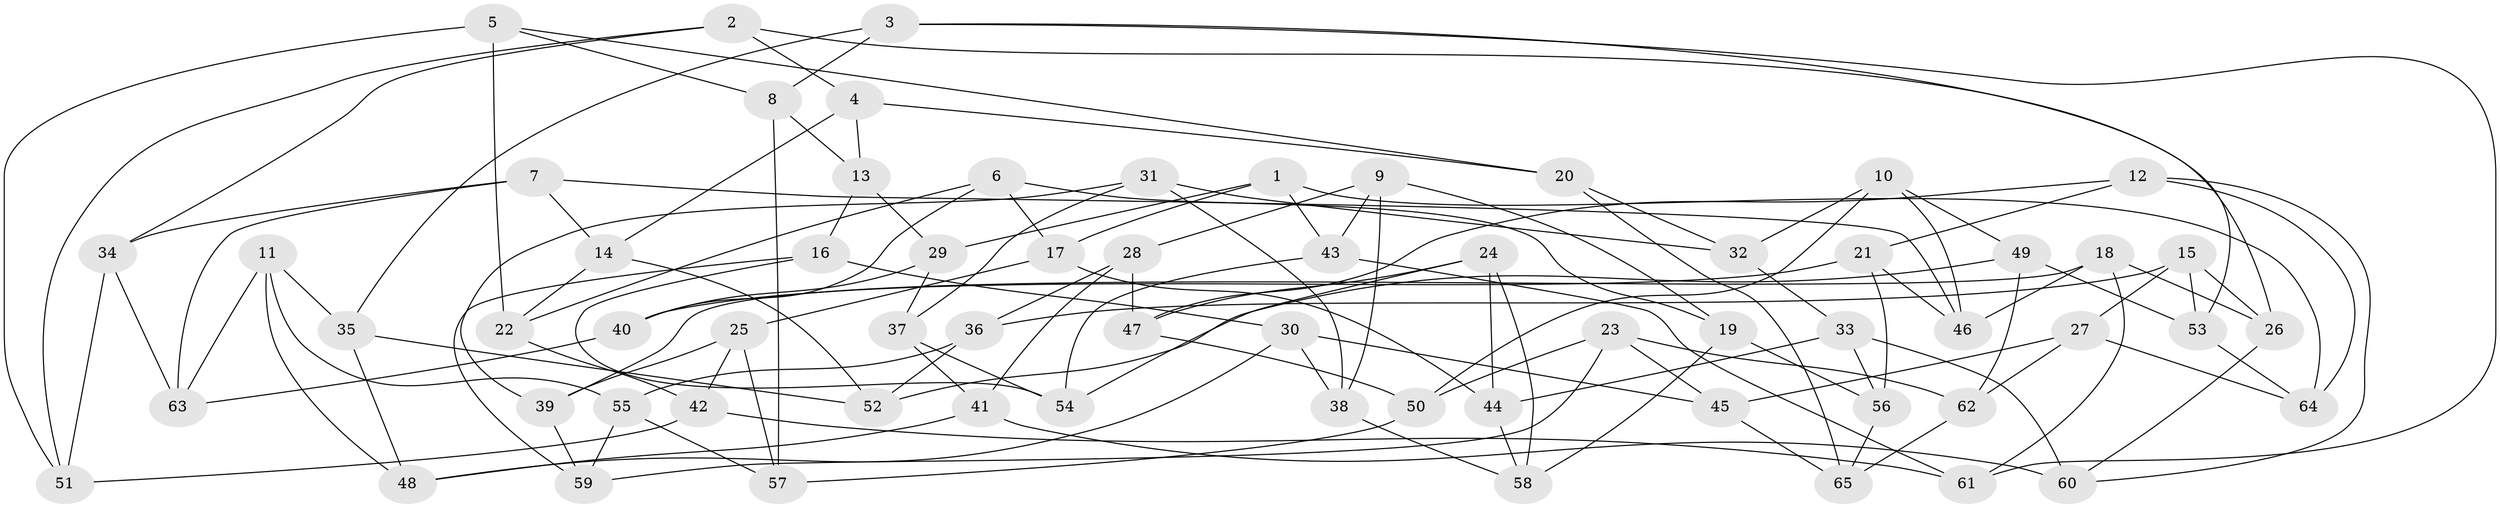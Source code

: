 // Generated by graph-tools (version 1.1) at 2025/50/03/09/25 03:50:56]
// undirected, 65 vertices, 130 edges
graph export_dot {
graph [start="1"]
  node [color=gray90,style=filled];
  1;
  2;
  3;
  4;
  5;
  6;
  7;
  8;
  9;
  10;
  11;
  12;
  13;
  14;
  15;
  16;
  17;
  18;
  19;
  20;
  21;
  22;
  23;
  24;
  25;
  26;
  27;
  28;
  29;
  30;
  31;
  32;
  33;
  34;
  35;
  36;
  37;
  38;
  39;
  40;
  41;
  42;
  43;
  44;
  45;
  46;
  47;
  48;
  49;
  50;
  51;
  52;
  53;
  54;
  55;
  56;
  57;
  58;
  59;
  60;
  61;
  62;
  63;
  64;
  65;
  1 -- 43;
  1 -- 17;
  1 -- 29;
  1 -- 64;
  2 -- 34;
  2 -- 51;
  2 -- 4;
  2 -- 26;
  3 -- 35;
  3 -- 8;
  3 -- 53;
  3 -- 61;
  4 -- 20;
  4 -- 14;
  4 -- 13;
  5 -- 20;
  5 -- 51;
  5 -- 22;
  5 -- 8;
  6 -- 22;
  6 -- 19;
  6 -- 40;
  6 -- 17;
  7 -- 34;
  7 -- 14;
  7 -- 46;
  7 -- 63;
  8 -- 13;
  8 -- 57;
  9 -- 19;
  9 -- 43;
  9 -- 38;
  9 -- 28;
  10 -- 32;
  10 -- 49;
  10 -- 46;
  10 -- 50;
  11 -- 63;
  11 -- 55;
  11 -- 48;
  11 -- 35;
  12 -- 47;
  12 -- 60;
  12 -- 64;
  12 -- 21;
  13 -- 16;
  13 -- 29;
  14 -- 22;
  14 -- 52;
  15 -- 27;
  15 -- 36;
  15 -- 53;
  15 -- 26;
  16 -- 30;
  16 -- 59;
  16 -- 54;
  17 -- 44;
  17 -- 25;
  18 -- 39;
  18 -- 26;
  18 -- 46;
  18 -- 61;
  19 -- 58;
  19 -- 56;
  20 -- 65;
  20 -- 32;
  21 -- 46;
  21 -- 40;
  21 -- 56;
  22 -- 42;
  23 -- 45;
  23 -- 59;
  23 -- 62;
  23 -- 50;
  24 -- 58;
  24 -- 47;
  24 -- 44;
  24 -- 54;
  25 -- 57;
  25 -- 42;
  25 -- 39;
  26 -- 60;
  27 -- 45;
  27 -- 62;
  27 -- 64;
  28 -- 47;
  28 -- 41;
  28 -- 36;
  29 -- 40;
  29 -- 37;
  30 -- 48;
  30 -- 38;
  30 -- 45;
  31 -- 39;
  31 -- 38;
  31 -- 32;
  31 -- 37;
  32 -- 33;
  33 -- 60;
  33 -- 56;
  33 -- 44;
  34 -- 63;
  34 -- 51;
  35 -- 52;
  35 -- 48;
  36 -- 55;
  36 -- 52;
  37 -- 54;
  37 -- 41;
  38 -- 58;
  39 -- 59;
  40 -- 63;
  41 -- 48;
  41 -- 60;
  42 -- 61;
  42 -- 51;
  43 -- 61;
  43 -- 54;
  44 -- 58;
  45 -- 65;
  47 -- 50;
  49 -- 53;
  49 -- 62;
  49 -- 52;
  50 -- 57;
  53 -- 64;
  55 -- 57;
  55 -- 59;
  56 -- 65;
  62 -- 65;
}
